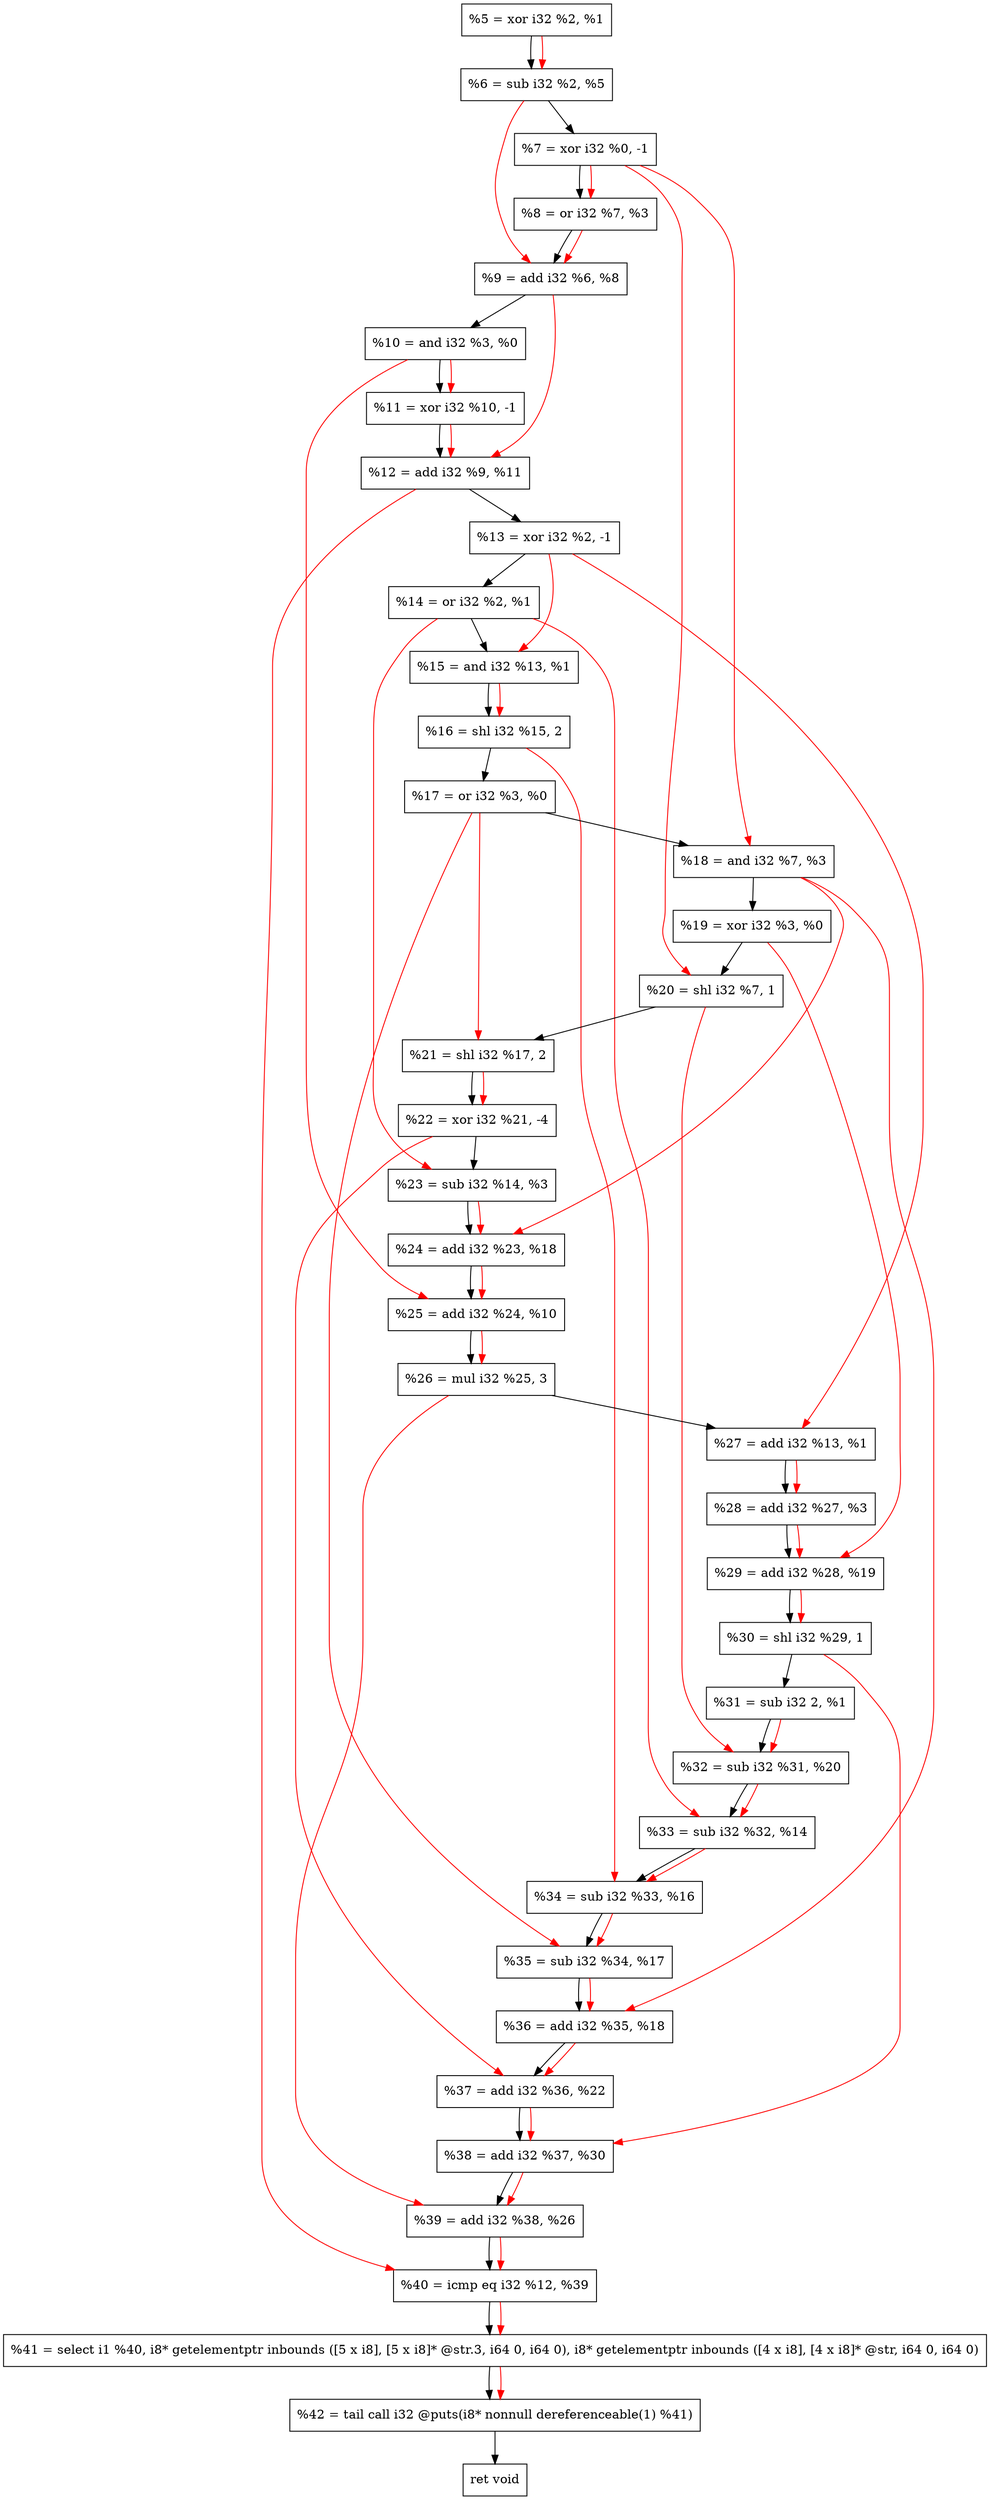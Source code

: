 digraph "DFG for'crackme' function" {
	Node0x7f8a50[shape=record, label="  %5 = xor i32 %2, %1"];
	Node0x7f8ac0[shape=record, label="  %6 = sub i32 %2, %5"];
	Node0x7f9140[shape=record, label="  %7 = xor i32 %0, -1"];
	Node0x7f91b0[shape=record, label="  %8 = or i32 %7, %3"];
	Node0x7f9220[shape=record, label="  %9 = add i32 %6, %8"];
	Node0x7f9290[shape=record, label="  %10 = and i32 %3, %0"];
	Node0x7f9300[shape=record, label="  %11 = xor i32 %10, -1"];
	Node0x7f9370[shape=record, label="  %12 = add i32 %9, %11"];
	Node0x7f93e0[shape=record, label="  %13 = xor i32 %2, -1"];
	Node0x7f9450[shape=record, label="  %14 = or i32 %2, %1"];
	Node0x7f94c0[shape=record, label="  %15 = and i32 %13, %1"];
	Node0x7f9560[shape=record, label="  %16 = shl i32 %15, 2"];
	Node0x7f95d0[shape=record, label="  %17 = or i32 %3, %0"];
	Node0x7f9640[shape=record, label="  %18 = and i32 %7, %3"];
	Node0x7f96b0[shape=record, label="  %19 = xor i32 %3, %0"];
	Node0x7f9750[shape=record, label="  %20 = shl i32 %7, 1"];
	Node0x7f97c0[shape=record, label="  %21 = shl i32 %17, 2"];
	Node0x7f9860[shape=record, label="  %22 = xor i32 %21, -4"];
	Node0x7f98d0[shape=record, label="  %23 = sub i32 %14, %3"];
	Node0x7f9940[shape=record, label="  %24 = add i32 %23, %18"];
	Node0x7f99b0[shape=record, label="  %25 = add i32 %24, %10"];
	Node0x7f9a50[shape=record, label="  %26 = mul i32 %25, 3"];
	Node0x7f9ac0[shape=record, label="  %27 = add i32 %13, %1"];
	Node0x7f9b30[shape=record, label="  %28 = add i32 %27, %3"];
	Node0x7f9ba0[shape=record, label="  %29 = add i32 %28, %19"];
	Node0x7f9c10[shape=record, label="  %30 = shl i32 %29, 1"];
	Node0x7f9c80[shape=record, label="  %31 = sub i32 2, %1"];
	Node0x7f9cf0[shape=record, label="  %32 = sub i32 %31, %20"];
	Node0x7f9f70[shape=record, label="  %33 = sub i32 %32, %14"];
	Node0x7f9fe0[shape=record, label="  %34 = sub i32 %33, %16"];
	Node0x7fa050[shape=record, label="  %35 = sub i32 %34, %17"];
	Node0x7fa0c0[shape=record, label="  %36 = add i32 %35, %18"];
	Node0x7fa130[shape=record, label="  %37 = add i32 %36, %22"];
	Node0x7fa1a0[shape=record, label="  %38 = add i32 %37, %30"];
	Node0x7fa210[shape=record, label="  %39 = add i32 %38, %26"];
	Node0x7fa280[shape=record, label="  %40 = icmp eq i32 %12, %39"];
	Node0x799268[shape=record, label="  %41 = select i1 %40, i8* getelementptr inbounds ([5 x i8], [5 x i8]* @str.3, i64 0, i64 0), i8* getelementptr inbounds ([4 x i8], [4 x i8]* @str, i64 0, i64 0)"];
	Node0x7fa720[shape=record, label="  %42 = tail call i32 @puts(i8* nonnull dereferenceable(1) %41)"];
	Node0x7fa770[shape=record, label="  ret void"];
	Node0x7f8a50 -> Node0x7f8ac0;
	Node0x7f8ac0 -> Node0x7f9140;
	Node0x7f9140 -> Node0x7f91b0;
	Node0x7f91b0 -> Node0x7f9220;
	Node0x7f9220 -> Node0x7f9290;
	Node0x7f9290 -> Node0x7f9300;
	Node0x7f9300 -> Node0x7f9370;
	Node0x7f9370 -> Node0x7f93e0;
	Node0x7f93e0 -> Node0x7f9450;
	Node0x7f9450 -> Node0x7f94c0;
	Node0x7f94c0 -> Node0x7f9560;
	Node0x7f9560 -> Node0x7f95d0;
	Node0x7f95d0 -> Node0x7f9640;
	Node0x7f9640 -> Node0x7f96b0;
	Node0x7f96b0 -> Node0x7f9750;
	Node0x7f9750 -> Node0x7f97c0;
	Node0x7f97c0 -> Node0x7f9860;
	Node0x7f9860 -> Node0x7f98d0;
	Node0x7f98d0 -> Node0x7f9940;
	Node0x7f9940 -> Node0x7f99b0;
	Node0x7f99b0 -> Node0x7f9a50;
	Node0x7f9a50 -> Node0x7f9ac0;
	Node0x7f9ac0 -> Node0x7f9b30;
	Node0x7f9b30 -> Node0x7f9ba0;
	Node0x7f9ba0 -> Node0x7f9c10;
	Node0x7f9c10 -> Node0x7f9c80;
	Node0x7f9c80 -> Node0x7f9cf0;
	Node0x7f9cf0 -> Node0x7f9f70;
	Node0x7f9f70 -> Node0x7f9fe0;
	Node0x7f9fe0 -> Node0x7fa050;
	Node0x7fa050 -> Node0x7fa0c0;
	Node0x7fa0c0 -> Node0x7fa130;
	Node0x7fa130 -> Node0x7fa1a0;
	Node0x7fa1a0 -> Node0x7fa210;
	Node0x7fa210 -> Node0x7fa280;
	Node0x7fa280 -> Node0x799268;
	Node0x799268 -> Node0x7fa720;
	Node0x7fa720 -> Node0x7fa770;
edge [color=red]
	Node0x7f8a50 -> Node0x7f8ac0;
	Node0x7f9140 -> Node0x7f91b0;
	Node0x7f8ac0 -> Node0x7f9220;
	Node0x7f91b0 -> Node0x7f9220;
	Node0x7f9290 -> Node0x7f9300;
	Node0x7f9220 -> Node0x7f9370;
	Node0x7f9300 -> Node0x7f9370;
	Node0x7f93e0 -> Node0x7f94c0;
	Node0x7f94c0 -> Node0x7f9560;
	Node0x7f9140 -> Node0x7f9640;
	Node0x7f9140 -> Node0x7f9750;
	Node0x7f95d0 -> Node0x7f97c0;
	Node0x7f97c0 -> Node0x7f9860;
	Node0x7f9450 -> Node0x7f98d0;
	Node0x7f98d0 -> Node0x7f9940;
	Node0x7f9640 -> Node0x7f9940;
	Node0x7f9940 -> Node0x7f99b0;
	Node0x7f9290 -> Node0x7f99b0;
	Node0x7f99b0 -> Node0x7f9a50;
	Node0x7f93e0 -> Node0x7f9ac0;
	Node0x7f9ac0 -> Node0x7f9b30;
	Node0x7f9b30 -> Node0x7f9ba0;
	Node0x7f96b0 -> Node0x7f9ba0;
	Node0x7f9ba0 -> Node0x7f9c10;
	Node0x7f9c80 -> Node0x7f9cf0;
	Node0x7f9750 -> Node0x7f9cf0;
	Node0x7f9cf0 -> Node0x7f9f70;
	Node0x7f9450 -> Node0x7f9f70;
	Node0x7f9f70 -> Node0x7f9fe0;
	Node0x7f9560 -> Node0x7f9fe0;
	Node0x7f9fe0 -> Node0x7fa050;
	Node0x7f95d0 -> Node0x7fa050;
	Node0x7fa050 -> Node0x7fa0c0;
	Node0x7f9640 -> Node0x7fa0c0;
	Node0x7fa0c0 -> Node0x7fa130;
	Node0x7f9860 -> Node0x7fa130;
	Node0x7fa130 -> Node0x7fa1a0;
	Node0x7f9c10 -> Node0x7fa1a0;
	Node0x7fa1a0 -> Node0x7fa210;
	Node0x7f9a50 -> Node0x7fa210;
	Node0x7f9370 -> Node0x7fa280;
	Node0x7fa210 -> Node0x7fa280;
	Node0x7fa280 -> Node0x799268;
	Node0x799268 -> Node0x7fa720;
}
